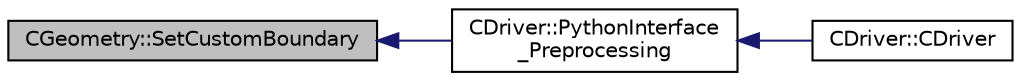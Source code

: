 digraph "CGeometry::SetCustomBoundary"
{
  edge [fontname="Helvetica",fontsize="10",labelfontname="Helvetica",labelfontsize="10"];
  node [fontname="Helvetica",fontsize="10",shape=record];
  rankdir="LR";
  Node2649 [label="CGeometry::SetCustomBoundary",height=0.2,width=0.4,color="black", fillcolor="grey75", style="filled", fontcolor="black"];
  Node2649 -> Node2650 [dir="back",color="midnightblue",fontsize="10",style="solid",fontname="Helvetica"];
  Node2650 [label="CDriver::PythonInterface\l_Preprocessing",height=0.2,width=0.4,color="black", fillcolor="white", style="filled",URL="$class_c_driver.html#aff17f90d1f041cac6ddaf9d3f7450dbe",tooltip="Initialize Python interface functionalities. "];
  Node2650 -> Node2651 [dir="back",color="midnightblue",fontsize="10",style="solid",fontname="Helvetica"];
  Node2651 [label="CDriver::CDriver",height=0.2,width=0.4,color="black", fillcolor="white", style="filled",URL="$class_c_driver.html#a3fca4a013a6efa9bbb38fe78a86b5f3d",tooltip="Constructor of the class. "];
}
